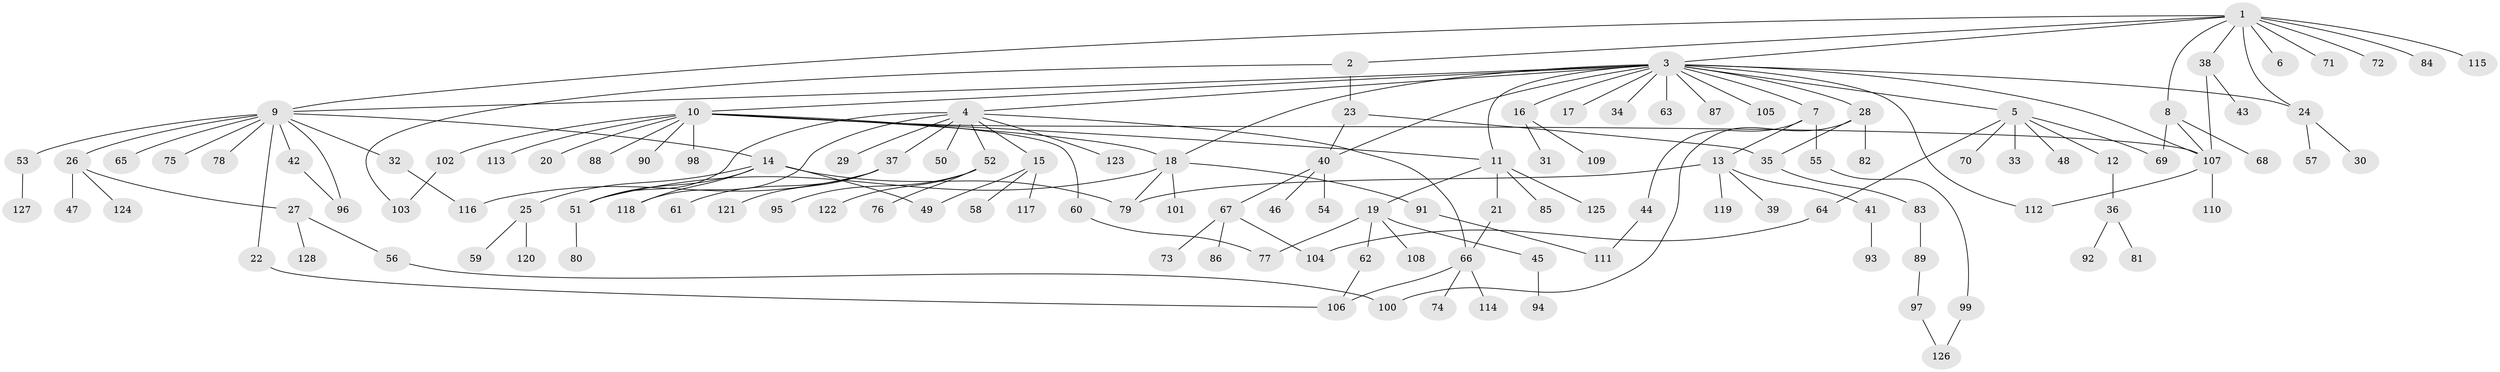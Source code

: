 // coarse degree distribution, {7: 0.025974025974025976, 3: 0.18181818181818182, 18: 0.012987012987012988, 9: 0.012987012987012988, 6: 0.025974025974025976, 1: 0.38961038961038963, 4: 0.06493506493506493, 10: 0.012987012987012988, 5: 0.03896103896103896, 2: 0.23376623376623376}
// Generated by graph-tools (version 1.1) at 2025/50/03/04/25 22:50:03]
// undirected, 128 vertices, 155 edges
graph export_dot {
  node [color=gray90,style=filled];
  1;
  2;
  3;
  4;
  5;
  6;
  7;
  8;
  9;
  10;
  11;
  12;
  13;
  14;
  15;
  16;
  17;
  18;
  19;
  20;
  21;
  22;
  23;
  24;
  25;
  26;
  27;
  28;
  29;
  30;
  31;
  32;
  33;
  34;
  35;
  36;
  37;
  38;
  39;
  40;
  41;
  42;
  43;
  44;
  45;
  46;
  47;
  48;
  49;
  50;
  51;
  52;
  53;
  54;
  55;
  56;
  57;
  58;
  59;
  60;
  61;
  62;
  63;
  64;
  65;
  66;
  67;
  68;
  69;
  70;
  71;
  72;
  73;
  74;
  75;
  76;
  77;
  78;
  79;
  80;
  81;
  82;
  83;
  84;
  85;
  86;
  87;
  88;
  89;
  90;
  91;
  92;
  93;
  94;
  95;
  96;
  97;
  98;
  99;
  100;
  101;
  102;
  103;
  104;
  105;
  106;
  107;
  108;
  109;
  110;
  111;
  112;
  113;
  114;
  115;
  116;
  117;
  118;
  119;
  120;
  121;
  122;
  123;
  124;
  125;
  126;
  127;
  128;
  1 -- 2;
  1 -- 3;
  1 -- 6;
  1 -- 8;
  1 -- 9;
  1 -- 24;
  1 -- 38;
  1 -- 71;
  1 -- 72;
  1 -- 84;
  1 -- 115;
  2 -- 23;
  2 -- 103;
  3 -- 4;
  3 -- 5;
  3 -- 7;
  3 -- 9;
  3 -- 10;
  3 -- 11;
  3 -- 16;
  3 -- 17;
  3 -- 18;
  3 -- 24;
  3 -- 28;
  3 -- 34;
  3 -- 40;
  3 -- 63;
  3 -- 87;
  3 -- 105;
  3 -- 107;
  3 -- 112;
  4 -- 15;
  4 -- 29;
  4 -- 37;
  4 -- 50;
  4 -- 51;
  4 -- 52;
  4 -- 66;
  4 -- 118;
  4 -- 123;
  5 -- 12;
  5 -- 33;
  5 -- 48;
  5 -- 64;
  5 -- 69;
  5 -- 70;
  7 -- 13;
  7 -- 44;
  7 -- 55;
  8 -- 68;
  8 -- 69;
  8 -- 107;
  9 -- 14;
  9 -- 22;
  9 -- 26;
  9 -- 32;
  9 -- 42;
  9 -- 53;
  9 -- 65;
  9 -- 75;
  9 -- 78;
  9 -- 96;
  10 -- 11;
  10 -- 18;
  10 -- 20;
  10 -- 60;
  10 -- 88;
  10 -- 90;
  10 -- 98;
  10 -- 102;
  10 -- 107;
  10 -- 113;
  11 -- 19;
  11 -- 21;
  11 -- 85;
  11 -- 125;
  12 -- 36;
  13 -- 39;
  13 -- 41;
  13 -- 79;
  13 -- 119;
  14 -- 25;
  14 -- 49;
  14 -- 51;
  14 -- 79;
  14 -- 118;
  15 -- 49;
  15 -- 58;
  15 -- 117;
  16 -- 31;
  16 -- 109;
  18 -- 51;
  18 -- 79;
  18 -- 91;
  18 -- 101;
  19 -- 45;
  19 -- 62;
  19 -- 77;
  19 -- 108;
  21 -- 66;
  22 -- 106;
  23 -- 35;
  23 -- 40;
  24 -- 30;
  24 -- 57;
  25 -- 59;
  25 -- 120;
  26 -- 27;
  26 -- 47;
  26 -- 124;
  27 -- 56;
  27 -- 128;
  28 -- 35;
  28 -- 82;
  28 -- 100;
  32 -- 116;
  35 -- 83;
  36 -- 81;
  36 -- 92;
  37 -- 61;
  37 -- 116;
  37 -- 121;
  38 -- 43;
  38 -- 107;
  40 -- 46;
  40 -- 54;
  40 -- 67;
  41 -- 93;
  42 -- 96;
  44 -- 111;
  45 -- 94;
  51 -- 80;
  52 -- 76;
  52 -- 95;
  52 -- 122;
  53 -- 127;
  55 -- 99;
  56 -- 100;
  60 -- 77;
  62 -- 106;
  64 -- 104;
  66 -- 74;
  66 -- 106;
  66 -- 114;
  67 -- 73;
  67 -- 86;
  67 -- 104;
  83 -- 89;
  89 -- 97;
  91 -- 111;
  97 -- 126;
  99 -- 126;
  102 -- 103;
  107 -- 110;
  107 -- 112;
}
